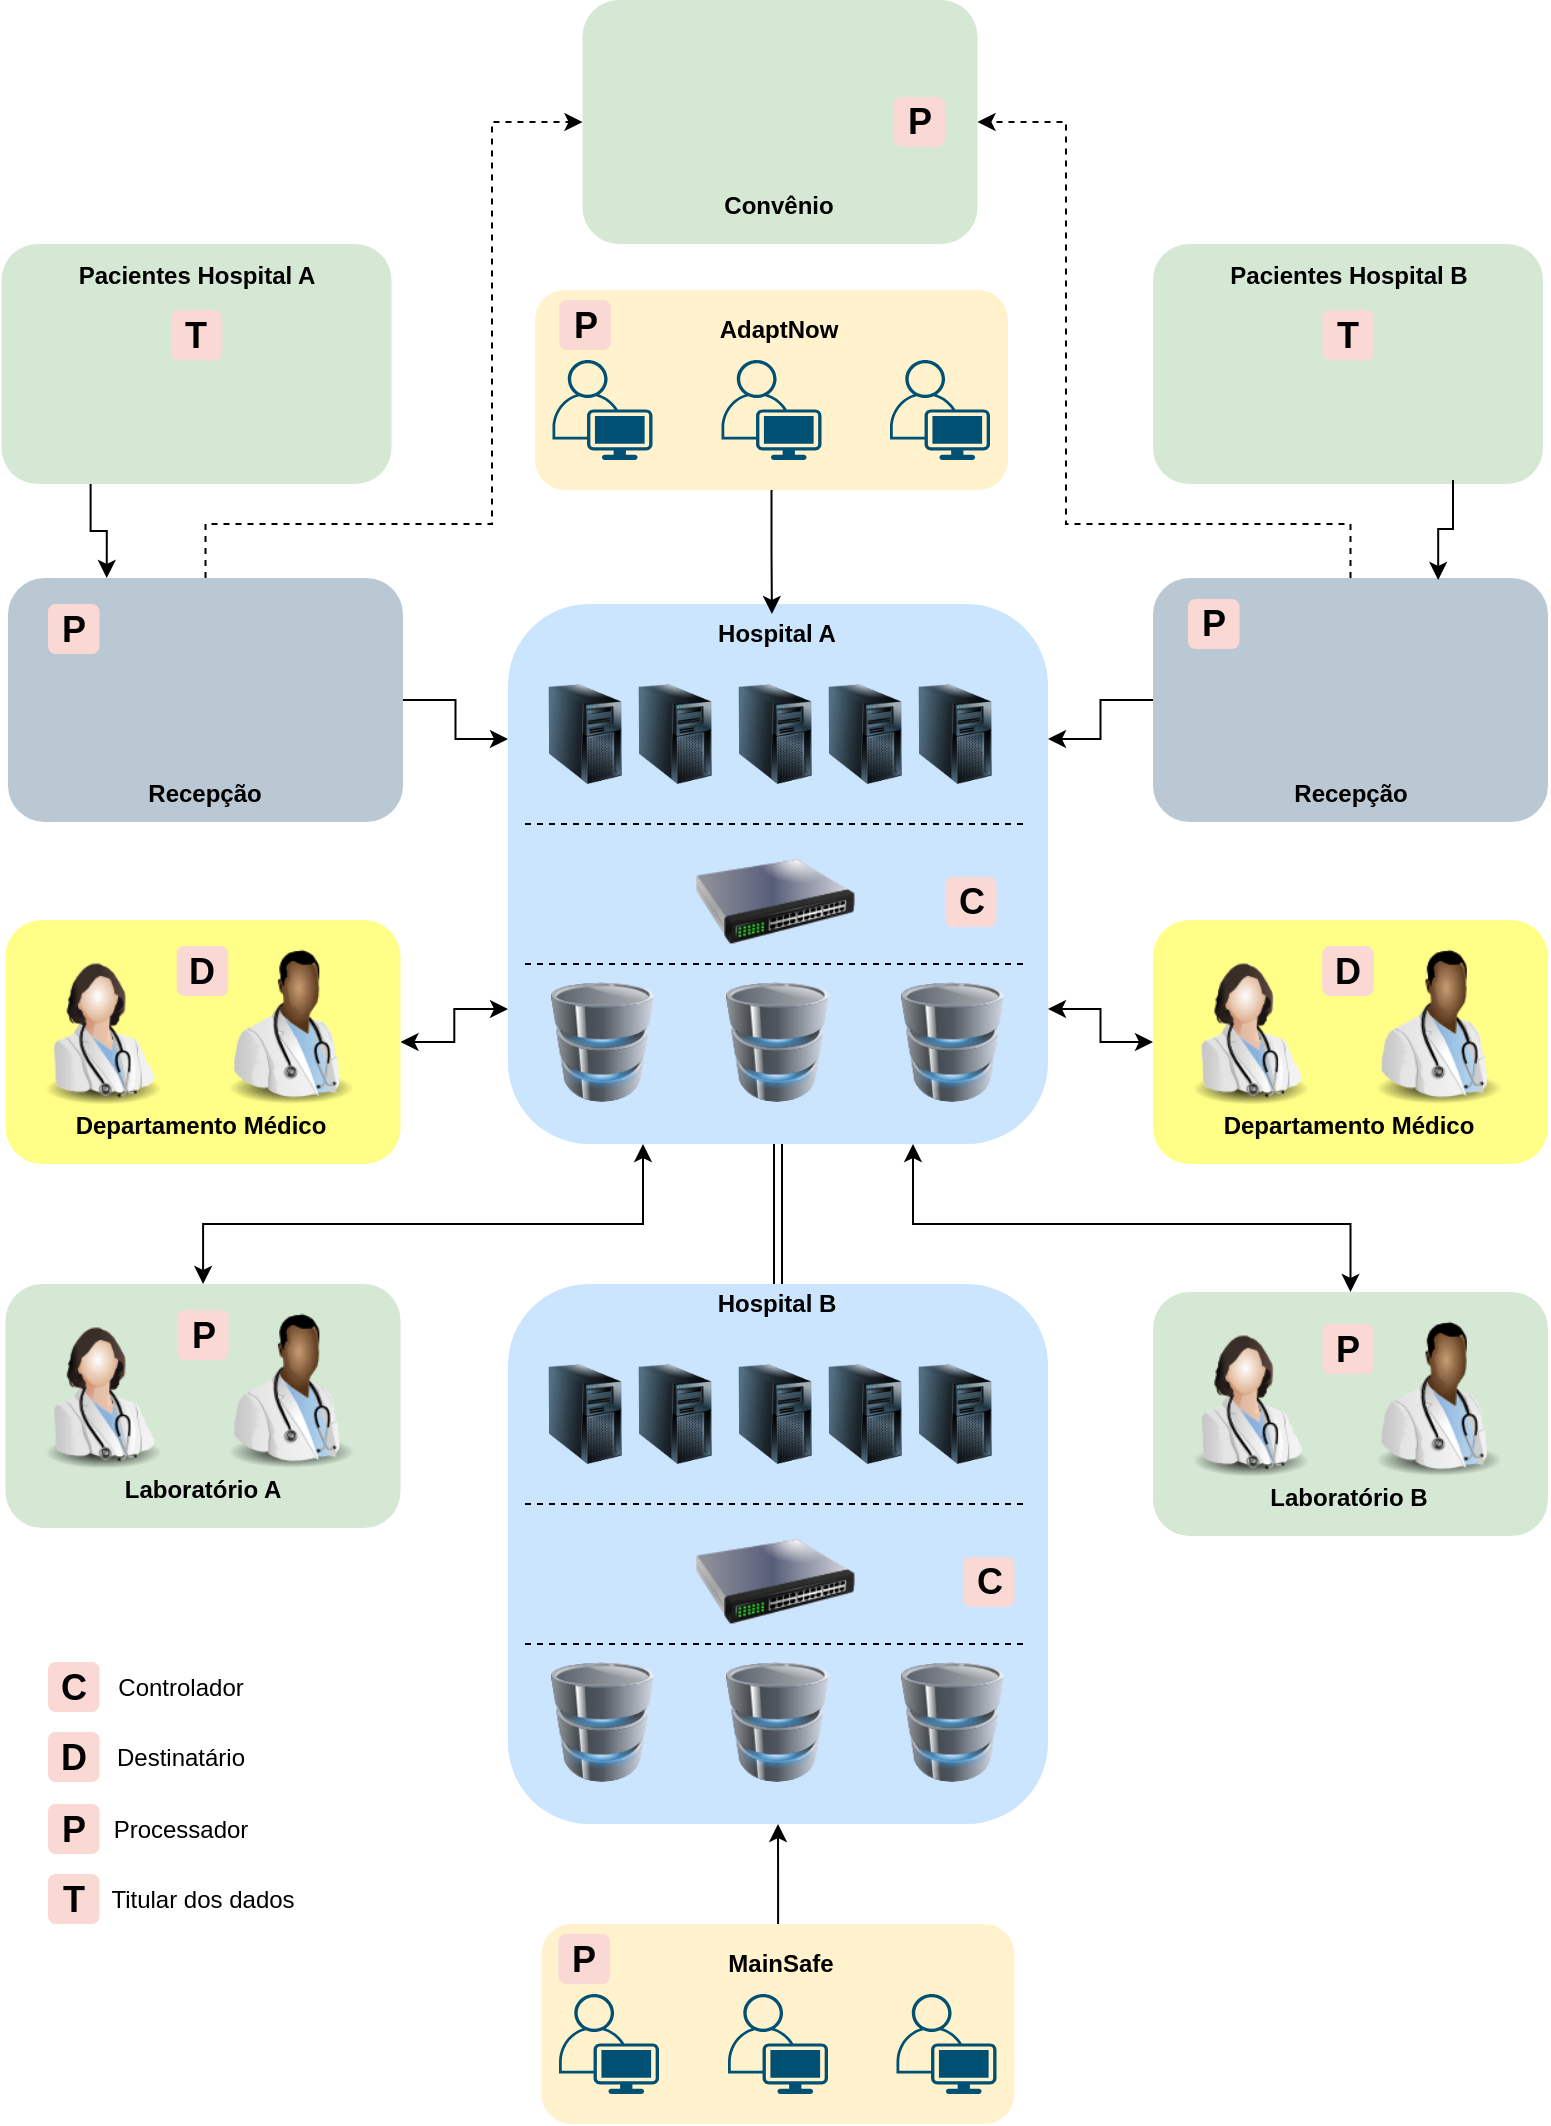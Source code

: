 <mxfile version="12.7.1" type="github">
  <diagram id="g-LBrnXiSPbG32Sn5K1F" name="Page-1">
    <mxGraphModel dx="786" dy="489" grid="1" gridSize="10" guides="1" tooltips="1" connect="1" arrows="1" fold="1" page="1" pageScale="1" pageWidth="850" pageHeight="1100" math="0" shadow="0">
      <root>
        <mxCell id="0" />
        <mxCell id="1" parent="0" />
        <mxCell id="DAUHdwF3H4bGru9ahlEf-74" style="edgeStyle=orthogonalEdgeStyle;rounded=0;orthogonalLoop=1;jettySize=auto;html=1;entryX=1;entryY=0.75;entryDx=0;entryDy=0;startArrow=classic;startFill=1;" parent="1" source="DAUHdwF3H4bGru9ahlEf-70" target="GsFmIiKBM0HKefu53Z2Q-3" edge="1">
          <mxGeometry relative="1" as="geometry" />
        </mxCell>
        <mxCell id="DAUHdwF3H4bGru9ahlEf-70" value="" style="rounded=1;whiteSpace=wrap;html=1;fillColor=#ffff88;strokeColor=none;" parent="1" vertex="1">
          <mxGeometry x="592.5" y="478" width="197.5" height="122" as="geometry" />
        </mxCell>
        <mxCell id="DAUHdwF3H4bGru9ahlEf-69" style="edgeStyle=orthogonalEdgeStyle;rounded=0;orthogonalLoop=1;jettySize=auto;html=1;entryX=1;entryY=0.25;entryDx=0;entryDy=0;startArrow=none;startFill=0;" parent="1" source="DAUHdwF3H4bGru9ahlEf-67" target="GsFmIiKBM0HKefu53Z2Q-3" edge="1">
          <mxGeometry relative="1" as="geometry" />
        </mxCell>
        <mxCell id="8gv8jF8wicnIwYb1pM3B-12" style="edgeStyle=orthogonalEdgeStyle;rounded=0;orthogonalLoop=1;jettySize=auto;html=1;entryX=1;entryY=0.5;entryDx=0;entryDy=0;dashed=1;startArrow=none;startFill=0;" edge="1" parent="1" source="DAUHdwF3H4bGru9ahlEf-67" target="8gv8jF8wicnIwYb1pM3B-9">
          <mxGeometry relative="1" as="geometry">
            <Array as="points">
              <mxPoint x="691" y="280" />
              <mxPoint x="549" y="280" />
              <mxPoint x="549" y="79" />
            </Array>
          </mxGeometry>
        </mxCell>
        <mxCell id="DAUHdwF3H4bGru9ahlEf-67" value="" style="rounded=1;whiteSpace=wrap;html=1;fillColor=#bac8d3;strokeColor=none;" parent="1" vertex="1">
          <mxGeometry x="592.5" y="307" width="197.5" height="122" as="geometry" />
        </mxCell>
        <mxCell id="DAUHdwF3H4bGru9ahlEf-65" value="" style="rounded=1;whiteSpace=wrap;html=1;fillColor=#d5e8d4;strokeColor=none;" parent="1" vertex="1">
          <mxGeometry x="592.5" y="140" width="195" height="120" as="geometry" />
        </mxCell>
        <mxCell id="DAUHdwF3H4bGru9ahlEf-62" value="" style="rounded=1;whiteSpace=wrap;html=1;fillColor=#d5e8d4;strokeColor=none;" parent="1" vertex="1">
          <mxGeometry x="16.75" y="140" width="195" height="120" as="geometry" />
        </mxCell>
        <mxCell id="GsFmIiKBM0HKefu53Z2Q-41" style="edgeStyle=orthogonalEdgeStyle;rounded=0;orthogonalLoop=1;jettySize=auto;html=1;exitX=0.5;exitY=1;exitDx=0;exitDy=0;entryX=0.5;entryY=0;entryDx=0;entryDy=0;shape=link;" parent="1" source="GsFmIiKBM0HKefu53Z2Q-3" target="GsFmIiKBM0HKefu53Z2Q-29" edge="1">
          <mxGeometry relative="1" as="geometry" />
        </mxCell>
        <mxCell id="GsFmIiKBM0HKefu53Z2Q-3" value="" style="rounded=1;whiteSpace=wrap;html=1;fillColor=#cce5ff;strokeColor=none;" parent="1" vertex="1">
          <mxGeometry x="270" y="320" width="270" height="270" as="geometry" />
        </mxCell>
        <mxCell id="GsFmIiKBM0HKefu53Z2Q-12" value="" style="image;html=1;labelBackgroundColor=#ffffff;image=img/lib/clip_art/computers/Server_Tower_128x128.png" parent="1" vertex="1">
          <mxGeometry x="276" y="360" width="65" height="50" as="geometry" />
        </mxCell>
        <mxCell id="GsFmIiKBM0HKefu53Z2Q-18" value="" style="image;html=1;labelBackgroundColor=#ffffff;image=img/lib/clip_art/computers/Server_Tower_128x128.png" parent="1" vertex="1">
          <mxGeometry x="321" y="360" width="65" height="50" as="geometry" />
        </mxCell>
        <mxCell id="GsFmIiKBM0HKefu53Z2Q-19" value="" style="image;html=1;labelBackgroundColor=#ffffff;image=img/lib/clip_art/computers/Server_Tower_128x128.png" parent="1" vertex="1">
          <mxGeometry x="371" y="360" width="65" height="50" as="geometry" />
        </mxCell>
        <mxCell id="GsFmIiKBM0HKefu53Z2Q-20" value="" style="image;html=1;labelBackgroundColor=#ffffff;image=img/lib/clip_art/computers/Server_Tower_128x128.png" parent="1" vertex="1">
          <mxGeometry x="416" y="360" width="65" height="50" as="geometry" />
        </mxCell>
        <mxCell id="GsFmIiKBM0HKefu53Z2Q-21" value="" style="image;html=1;labelBackgroundColor=#ffffff;image=img/lib/clip_art/computers/Server_Tower_128x128.png" parent="1" vertex="1">
          <mxGeometry x="461" y="360" width="65" height="50" as="geometry" />
        </mxCell>
        <mxCell id="GsFmIiKBM0HKefu53Z2Q-22" value="" style="image;html=1;labelBackgroundColor=#ffffff;image=img/lib/clip_art/networking/Switch_128x128.png" parent="1" vertex="1">
          <mxGeometry x="363.5" y="429" width="80" height="80" as="geometry" />
        </mxCell>
        <mxCell id="GsFmIiKBM0HKefu53Z2Q-23" value="" style="endArrow=none;html=1;dashed=1;" parent="1" edge="1">
          <mxGeometry width="50" height="50" relative="1" as="geometry">
            <mxPoint x="278.5" y="430" as="sourcePoint" />
            <mxPoint x="528.5" y="430" as="targetPoint" />
          </mxGeometry>
        </mxCell>
        <mxCell id="GsFmIiKBM0HKefu53Z2Q-25" value="" style="endArrow=none;html=1;dashed=1;" parent="1" edge="1">
          <mxGeometry width="50" height="50" relative="1" as="geometry">
            <mxPoint x="278.5" y="500" as="sourcePoint" />
            <mxPoint x="528.5" y="500" as="targetPoint" />
          </mxGeometry>
        </mxCell>
        <mxCell id="GsFmIiKBM0HKefu53Z2Q-26" value="" style="image;html=1;labelBackgroundColor=#ffffff;image=img/lib/clip_art/computers/Database_128x128.png" parent="1" vertex="1">
          <mxGeometry x="283.5" y="509" width="67.5" height="60" as="geometry" />
        </mxCell>
        <mxCell id="GsFmIiKBM0HKefu53Z2Q-27" value="" style="image;html=1;labelBackgroundColor=#ffffff;image=img/lib/clip_art/computers/Database_128x128.png" parent="1" vertex="1">
          <mxGeometry x="371" y="509" width="67.5" height="60" as="geometry" />
        </mxCell>
        <mxCell id="GsFmIiKBM0HKefu53Z2Q-28" value="" style="image;html=1;labelBackgroundColor=#ffffff;image=img/lib/clip_art/computers/Database_128x128.png" parent="1" vertex="1">
          <mxGeometry x="458.5" y="509" width="67.5" height="60" as="geometry" />
        </mxCell>
        <mxCell id="GsFmIiKBM0HKefu53Z2Q-29" value="" style="rounded=1;whiteSpace=wrap;html=1;fillColor=#cce5ff;strokeColor=none;" parent="1" vertex="1">
          <mxGeometry x="270" y="660" width="270" height="270" as="geometry" />
        </mxCell>
        <mxCell id="GsFmIiKBM0HKefu53Z2Q-30" value="" style="image;html=1;labelBackgroundColor=#ffffff;image=img/lib/clip_art/computers/Server_Tower_128x128.png" parent="1" vertex="1">
          <mxGeometry x="276" y="700" width="65" height="50" as="geometry" />
        </mxCell>
        <mxCell id="GsFmIiKBM0HKefu53Z2Q-31" value="" style="image;html=1;labelBackgroundColor=#ffffff;image=img/lib/clip_art/computers/Server_Tower_128x128.png" parent="1" vertex="1">
          <mxGeometry x="321" y="700" width="65" height="50" as="geometry" />
        </mxCell>
        <mxCell id="GsFmIiKBM0HKefu53Z2Q-32" value="" style="image;html=1;labelBackgroundColor=#ffffff;image=img/lib/clip_art/computers/Server_Tower_128x128.png" parent="1" vertex="1">
          <mxGeometry x="371" y="700" width="65" height="50" as="geometry" />
        </mxCell>
        <mxCell id="GsFmIiKBM0HKefu53Z2Q-33" value="" style="image;html=1;labelBackgroundColor=#ffffff;image=img/lib/clip_art/computers/Server_Tower_128x128.png" parent="1" vertex="1">
          <mxGeometry x="416" y="700" width="65" height="50" as="geometry" />
        </mxCell>
        <mxCell id="GsFmIiKBM0HKefu53Z2Q-34" value="" style="image;html=1;labelBackgroundColor=#ffffff;image=img/lib/clip_art/computers/Server_Tower_128x128.png" parent="1" vertex="1">
          <mxGeometry x="461" y="700" width="65" height="50" as="geometry" />
        </mxCell>
        <mxCell id="GsFmIiKBM0HKefu53Z2Q-35" value="" style="image;html=1;labelBackgroundColor=#ffffff;image=img/lib/clip_art/networking/Switch_128x128.png" parent="1" vertex="1">
          <mxGeometry x="363.5" y="769" width="80" height="80" as="geometry" />
        </mxCell>
        <mxCell id="GsFmIiKBM0HKefu53Z2Q-36" value="" style="endArrow=none;html=1;dashed=1;" parent="1" edge="1">
          <mxGeometry width="50" height="50" relative="1" as="geometry">
            <mxPoint x="278.5" y="770" as="sourcePoint" />
            <mxPoint x="528.5" y="770" as="targetPoint" />
          </mxGeometry>
        </mxCell>
        <mxCell id="GsFmIiKBM0HKefu53Z2Q-37" value="" style="endArrow=none;html=1;dashed=1;" parent="1" edge="1">
          <mxGeometry width="50" height="50" relative="1" as="geometry">
            <mxPoint x="278.5" y="840" as="sourcePoint" />
            <mxPoint x="528.5" y="840" as="targetPoint" />
          </mxGeometry>
        </mxCell>
        <mxCell id="GsFmIiKBM0HKefu53Z2Q-38" value="" style="image;html=1;labelBackgroundColor=#ffffff;image=img/lib/clip_art/computers/Database_128x128.png" parent="1" vertex="1">
          <mxGeometry x="283.5" y="849" width="67.5" height="60" as="geometry" />
        </mxCell>
        <mxCell id="GsFmIiKBM0HKefu53Z2Q-39" value="" style="image;html=1;labelBackgroundColor=#ffffff;image=img/lib/clip_art/computers/Database_128x128.png" parent="1" vertex="1">
          <mxGeometry x="371" y="849" width="67.5" height="60" as="geometry" />
        </mxCell>
        <mxCell id="GsFmIiKBM0HKefu53Z2Q-40" value="" style="image;html=1;labelBackgroundColor=#ffffff;image=img/lib/clip_art/computers/Database_128x128.png" parent="1" vertex="1">
          <mxGeometry x="458.5" y="849" width="67.5" height="60" as="geometry" />
        </mxCell>
        <mxCell id="8gv8jF8wicnIwYb1pM3B-13" style="edgeStyle=orthogonalEdgeStyle;rounded=0;orthogonalLoop=1;jettySize=auto;html=1;entryX=0.25;entryY=0;entryDx=0;entryDy=0;" edge="1" parent="1" source="GsFmIiKBM0HKefu53Z2Q-45" target="DAUHdwF3H4bGru9ahlEf-76">
          <mxGeometry relative="1" as="geometry" />
        </mxCell>
        <mxCell id="GsFmIiKBM0HKefu53Z2Q-45" value="" style="shape=image;html=1;verticalAlign=top;verticalLabelPosition=bottom;labelBackgroundColor=#ffffff;imageAspect=0;aspect=fixed;image=https://cdn3.iconfinder.com/data/icons/tango-icon-library/48/system-users-128.png" parent="1" vertex="1">
          <mxGeometry x="16.25" y="170" width="90" height="90" as="geometry" />
        </mxCell>
        <mxCell id="GsFmIiKBM0HKefu53Z2Q-46" value="" style="shape=image;html=1;verticalAlign=top;verticalLabelPosition=bottom;labelBackgroundColor=#ffffff;imageAspect=0;aspect=fixed;image=https://cdn3.iconfinder.com/data/icons/tango-icon-library/48/system-users-128.png" parent="1" vertex="1">
          <mxGeometry x="121.75" y="170" width="90" height="90" as="geometry" />
        </mxCell>
        <mxCell id="DAUHdwF3H4bGru9ahlEf-2" style="edgeStyle=orthogonalEdgeStyle;rounded=0;orthogonalLoop=1;jettySize=auto;html=1;entryX=0.5;entryY=0;entryDx=0;entryDy=0;" parent="1" edge="1">
          <mxGeometry relative="1" as="geometry">
            <mxPoint x="723.5" y="150" as="sourcePoint" />
          </mxGeometry>
        </mxCell>
        <mxCell id="DAUHdwF3H4bGru9ahlEf-7" value="" style="shape=image;html=1;verticalAlign=top;verticalLabelPosition=bottom;labelBackgroundColor=#ffffff;imageAspect=0;aspect=fixed;image=https://cdn3.iconfinder.com/data/icons/tango-icon-library/48/system-users-128.png" parent="1" vertex="1">
          <mxGeometry x="590" y="168" width="90" height="90" as="geometry" />
        </mxCell>
        <mxCell id="8gv8jF8wicnIwYb1pM3B-14" style="edgeStyle=orthogonalEdgeStyle;rounded=0;orthogonalLoop=1;jettySize=auto;html=1;entryX=0.722;entryY=0.008;entryDx=0;entryDy=0;entryPerimeter=0;" edge="1" parent="1" source="DAUHdwF3H4bGru9ahlEf-9" target="DAUHdwF3H4bGru9ahlEf-67">
          <mxGeometry relative="1" as="geometry" />
        </mxCell>
        <mxCell id="DAUHdwF3H4bGru9ahlEf-9" value="" style="shape=image;html=1;verticalAlign=top;verticalLabelPosition=bottom;labelBackgroundColor=#ffffff;imageAspect=0;aspect=fixed;image=https://cdn3.iconfinder.com/data/icons/tango-icon-library/48/system-users-128.png" parent="1" vertex="1">
          <mxGeometry x="697.5" y="168" width="90" height="90" as="geometry" />
        </mxCell>
        <mxCell id="DAUHdwF3H4bGru9ahlEf-10" value="" style="shape=image;html=1;verticalAlign=top;verticalLabelPosition=bottom;labelBackgroundColor=#ffffff;imageAspect=0;aspect=fixed;image=https://cdn3.iconfinder.com/data/icons/airport-transportation-vol-3/512/a3-11-128.png" parent="1" vertex="1">
          <mxGeometry x="651.25" y="325" width="80" height="80" as="geometry" />
        </mxCell>
        <mxCell id="DAUHdwF3H4bGru9ahlEf-12" value="&lt;b&gt;Hospital A&lt;/b&gt;" style="text;html=1;align=center;verticalAlign=middle;resizable=0;points=[];autosize=1;" parent="1" vertex="1">
          <mxGeometry x="368.5" y="325" width="70" height="20" as="geometry" />
        </mxCell>
        <mxCell id="DAUHdwF3H4bGru9ahlEf-13" value="&lt;b&gt;Hospital B&lt;/b&gt;" style="text;html=1;align=center;verticalAlign=middle;resizable=0;points=[];autosize=1;" parent="1" vertex="1">
          <mxGeometry x="368.5" y="660" width="70" height="20" as="geometry" />
        </mxCell>
        <mxCell id="DAUHdwF3H4bGru9ahlEf-25" value="" style="image;html=1;labelBackgroundColor=#ffffff;image=img/lib/clip_art/people/Doctor_Woman_128x128.png" parent="1" vertex="1">
          <mxGeometry x="600" y="491" width="80" height="80" as="geometry" />
        </mxCell>
        <mxCell id="DAUHdwF3H4bGru9ahlEf-29" value="&lt;b&gt;Pacientes Hospital A&lt;/b&gt;" style="text;html=1;align=center;verticalAlign=middle;resizable=0;points=[];autosize=1;" parent="1" vertex="1">
          <mxGeometry x="49.25" y="146" width="130" height="20" as="geometry" />
        </mxCell>
        <mxCell id="DAUHdwF3H4bGru9ahlEf-30" value="&lt;b&gt;Pacientes Hospital B&lt;/b&gt;" style="text;html=1;align=center;verticalAlign=middle;resizable=0;points=[];autosize=1;" parent="1" vertex="1">
          <mxGeometry x="625" y="146" width="130" height="20" as="geometry" />
        </mxCell>
        <mxCell id="DAUHdwF3H4bGru9ahlEf-38" style="edgeStyle=orthogonalEdgeStyle;rounded=0;orthogonalLoop=1;jettySize=auto;html=1;entryX=0.478;entryY=0;entryDx=0;entryDy=0;entryPerimeter=0;startArrow=none;startFill=0;" parent="1" source="DAUHdwF3H4bGru9ahlEf-34" target="DAUHdwF3H4bGru9ahlEf-12" edge="1">
          <mxGeometry relative="1" as="geometry" />
        </mxCell>
        <mxCell id="DAUHdwF3H4bGru9ahlEf-34" value="" style="rounded=1;whiteSpace=wrap;html=1;fillColor=#fff2cc;strokeColor=none;" parent="1" vertex="1">
          <mxGeometry x="283.5" y="163" width="236.5" height="100" as="geometry" />
        </mxCell>
        <mxCell id="DAUHdwF3H4bGru9ahlEf-35" value="" style="points=[[0.35,0,0],[0.98,0.51,0],[1,0.71,0],[0.67,1,0],[0,0.795,0],[0,0.65,0]];verticalLabelPosition=bottom;html=1;verticalAlign=top;aspect=fixed;align=center;pointerEvents=1;shape=mxgraph.cisco19.user;fillColor=#005073;strokeColor=none;" parent="1" vertex="1">
          <mxGeometry x="292.25" y="198" width="50" height="50" as="geometry" />
        </mxCell>
        <mxCell id="DAUHdwF3H4bGru9ahlEf-36" value="" style="points=[[0.35,0,0],[0.98,0.51,0],[1,0.71,0],[0.67,1,0],[0,0.795,0],[0,0.65,0]];verticalLabelPosition=bottom;html=1;verticalAlign=top;aspect=fixed;align=center;pointerEvents=1;shape=mxgraph.cisco19.user;fillColor=#005073;strokeColor=none;" parent="1" vertex="1">
          <mxGeometry x="376.75" y="198" width="50" height="50" as="geometry" />
        </mxCell>
        <mxCell id="DAUHdwF3H4bGru9ahlEf-37" value="" style="points=[[0.35,0,0],[0.98,0.51,0],[1,0.71,0],[0.67,1,0],[0,0.795,0],[0,0.65,0]];verticalLabelPosition=bottom;html=1;verticalAlign=top;aspect=fixed;align=center;pointerEvents=1;shape=mxgraph.cisco19.user;fillColor=#005073;strokeColor=none;" parent="1" vertex="1">
          <mxGeometry x="461" y="198" width="50" height="50" as="geometry" />
        </mxCell>
        <mxCell id="DAUHdwF3H4bGru9ahlEf-39" value="&lt;b&gt;AdaptNow&lt;/b&gt;" style="text;html=1;align=center;verticalAlign=middle;resizable=0;points=[];autosize=1;" parent="1" vertex="1">
          <mxGeometry x="370" y="173" width="70" height="20" as="geometry" />
        </mxCell>
        <mxCell id="DAUHdwF3H4bGru9ahlEf-42" value="" style="image;html=1;labelBackgroundColor=#ffffff;image=img/lib/clip_art/people/Doctor_Man_Black_128x128.png" parent="1" vertex="1">
          <mxGeometry x="695" y="491" width="80" height="80" as="geometry" />
        </mxCell>
        <mxCell id="DAUHdwF3H4bGru9ahlEf-48" style="edgeStyle=orthogonalEdgeStyle;rounded=0;orthogonalLoop=1;jettySize=auto;html=1;entryX=0.5;entryY=1;entryDx=0;entryDy=0;startArrow=none;startFill=0;" parent="1" source="DAUHdwF3H4bGru9ahlEf-43" target="GsFmIiKBM0HKefu53Z2Q-29" edge="1">
          <mxGeometry relative="1" as="geometry" />
        </mxCell>
        <mxCell id="DAUHdwF3H4bGru9ahlEf-43" value="" style="rounded=1;whiteSpace=wrap;html=1;fillColor=#fff2cc;strokeColor=none;" parent="1" vertex="1">
          <mxGeometry x="286.75" y="980" width="236.5" height="100" as="geometry" />
        </mxCell>
        <mxCell id="DAUHdwF3H4bGru9ahlEf-44" value="" style="points=[[0.35,0,0],[0.98,0.51,0],[1,0.71,0],[0.67,1,0],[0,0.795,0],[0,0.65,0]];verticalLabelPosition=bottom;html=1;verticalAlign=top;aspect=fixed;align=center;pointerEvents=1;shape=mxgraph.cisco19.user;fillColor=#005073;strokeColor=none;" parent="1" vertex="1">
          <mxGeometry x="295.5" y="1015" width="50" height="50" as="geometry" />
        </mxCell>
        <mxCell id="DAUHdwF3H4bGru9ahlEf-45" value="" style="points=[[0.35,0,0],[0.98,0.51,0],[1,0.71,0],[0.67,1,0],[0,0.795,0],[0,0.65,0]];verticalLabelPosition=bottom;html=1;verticalAlign=top;aspect=fixed;align=center;pointerEvents=1;shape=mxgraph.cisco19.user;fillColor=#005073;strokeColor=none;" parent="1" vertex="1">
          <mxGeometry x="380" y="1015" width="50" height="50" as="geometry" />
        </mxCell>
        <mxCell id="DAUHdwF3H4bGru9ahlEf-46" value="" style="points=[[0.35,0,0],[0.98,0.51,0],[1,0.71,0],[0.67,1,0],[0,0.795,0],[0,0.65,0]];verticalLabelPosition=bottom;html=1;verticalAlign=top;aspect=fixed;align=center;pointerEvents=1;shape=mxgraph.cisco19.user;fillColor=#005073;strokeColor=none;" parent="1" vertex="1">
          <mxGeometry x="464.25" y="1015" width="50" height="50" as="geometry" />
        </mxCell>
        <mxCell id="DAUHdwF3H4bGru9ahlEf-47" value="&lt;b&gt;MainSafe&lt;/b&gt;" style="text;html=1;align=center;verticalAlign=middle;resizable=0;points=[];autosize=1;" parent="1" vertex="1">
          <mxGeometry x="371" y="990" width="70" height="20" as="geometry" />
        </mxCell>
        <mxCell id="DAUHdwF3H4bGru9ahlEf-49" value="&lt;b&gt;Recepção&lt;br&gt;&lt;/b&gt;" style="text;html=1;align=center;verticalAlign=middle;resizable=0;points=[];autosize=1;" parent="1" vertex="1">
          <mxGeometry x="656.25" y="405" width="70" height="20" as="geometry" />
        </mxCell>
        <mxCell id="DAUHdwF3H4bGru9ahlEf-58" value="&lt;b&gt;Departamento Médico&lt;br&gt;&lt;/b&gt;" style="text;html=1;align=center;verticalAlign=middle;resizable=0;points=[];autosize=1;" parent="1" vertex="1">
          <mxGeometry x="620" y="571" width="140" height="20" as="geometry" />
        </mxCell>
        <mxCell id="DAUHdwF3H4bGru9ahlEf-85" style="edgeStyle=orthogonalEdgeStyle;rounded=0;orthogonalLoop=1;jettySize=auto;html=1;entryX=0;entryY=0.75;entryDx=0;entryDy=0;startArrow=classic;startFill=1;" parent="1" source="DAUHdwF3H4bGru9ahlEf-75" target="GsFmIiKBM0HKefu53Z2Q-3" edge="1">
          <mxGeometry relative="1" as="geometry" />
        </mxCell>
        <mxCell id="DAUHdwF3H4bGru9ahlEf-75" value="" style="rounded=1;whiteSpace=wrap;html=1;fillColor=#ffff88;strokeColor=none;" parent="1" vertex="1">
          <mxGeometry x="18.75" y="478" width="197.5" height="122" as="geometry" />
        </mxCell>
        <mxCell id="DAUHdwF3H4bGru9ahlEf-84" style="edgeStyle=orthogonalEdgeStyle;rounded=0;orthogonalLoop=1;jettySize=auto;html=1;entryX=0;entryY=0.25;entryDx=0;entryDy=0;startArrow=none;startFill=0;" parent="1" source="DAUHdwF3H4bGru9ahlEf-76" target="GsFmIiKBM0HKefu53Z2Q-3" edge="1">
          <mxGeometry relative="1" as="geometry" />
        </mxCell>
        <mxCell id="8gv8jF8wicnIwYb1pM3B-34" style="edgeStyle=orthogonalEdgeStyle;rounded=0;orthogonalLoop=1;jettySize=auto;html=1;entryX=0;entryY=0.5;entryDx=0;entryDy=0;startArrow=none;startFill=0;endArrow=classic;endFill=1;dashed=1;" edge="1" parent="1" source="DAUHdwF3H4bGru9ahlEf-76" target="8gv8jF8wicnIwYb1pM3B-9">
          <mxGeometry relative="1" as="geometry">
            <Array as="points">
              <mxPoint x="119" y="280" />
              <mxPoint x="262" y="280" />
              <mxPoint x="262" y="79" />
            </Array>
          </mxGeometry>
        </mxCell>
        <mxCell id="DAUHdwF3H4bGru9ahlEf-76" value="" style="rounded=1;whiteSpace=wrap;html=1;fillColor=#bac8d3;strokeColor=none;" parent="1" vertex="1">
          <mxGeometry x="20" y="307" width="197.5" height="122" as="geometry" />
        </mxCell>
        <mxCell id="DAUHdwF3H4bGru9ahlEf-77" value="" style="shape=image;html=1;verticalAlign=top;verticalLabelPosition=bottom;labelBackgroundColor=#ffffff;imageAspect=0;aspect=fixed;image=https://cdn3.iconfinder.com/data/icons/airport-transportation-vol-3/512/a3-11-128.png" parent="1" vertex="1">
          <mxGeometry x="76.25" y="325" width="80" height="80" as="geometry" />
        </mxCell>
        <mxCell id="DAUHdwF3H4bGru9ahlEf-79" value="" style="image;html=1;labelBackgroundColor=#ffffff;image=img/lib/clip_art/people/Doctor_Woman_128x128.png" parent="1" vertex="1">
          <mxGeometry x="26.25" y="491" width="80" height="80" as="geometry" />
        </mxCell>
        <mxCell id="DAUHdwF3H4bGru9ahlEf-80" value="" style="image;html=1;labelBackgroundColor=#ffffff;image=img/lib/clip_art/people/Doctor_Man_Black_128x128.png" parent="1" vertex="1">
          <mxGeometry x="121.25" y="491" width="80" height="80" as="geometry" />
        </mxCell>
        <mxCell id="DAUHdwF3H4bGru9ahlEf-83" value="&lt;b&gt;Departamento Médico&lt;br&gt;&lt;/b&gt;" style="text;html=1;align=center;verticalAlign=middle;resizable=0;points=[];autosize=1;" parent="1" vertex="1">
          <mxGeometry x="46.25" y="571" width="140" height="20" as="geometry" />
        </mxCell>
        <mxCell id="DAUHdwF3H4bGru9ahlEf-86" value="&lt;b&gt;Recepção&lt;br&gt;&lt;/b&gt;" style="text;html=1;align=center;verticalAlign=middle;resizable=0;points=[];autosize=1;" parent="1" vertex="1">
          <mxGeometry x="82.5" y="405" width="70" height="20" as="geometry" />
        </mxCell>
        <mxCell id="8gv8jF8wicnIwYb1pM3B-6" style="edgeStyle=orthogonalEdgeStyle;rounded=0;orthogonalLoop=1;jettySize=auto;html=1;entryX=0.25;entryY=1;entryDx=0;entryDy=0;endArrow=classic;endFill=1;startArrow=classic;startFill=1;" edge="1" parent="1" source="8gv8jF8wicnIwYb1pM3B-1" target="GsFmIiKBM0HKefu53Z2Q-3">
          <mxGeometry relative="1" as="geometry">
            <Array as="points">
              <mxPoint x="118" y="630" />
              <mxPoint x="338" y="630" />
            </Array>
          </mxGeometry>
        </mxCell>
        <mxCell id="8gv8jF8wicnIwYb1pM3B-1" value="" style="rounded=1;whiteSpace=wrap;html=1;fillColor=#d5e8d4;strokeColor=none;" vertex="1" parent="1">
          <mxGeometry x="18.75" y="660" width="197.5" height="122" as="geometry" />
        </mxCell>
        <mxCell id="8gv8jF8wicnIwYb1pM3B-2" value="" style="image;html=1;labelBackgroundColor=#ffffff;image=img/lib/clip_art/people/Doctor_Woman_128x128.png" vertex="1" parent="1">
          <mxGeometry x="26.25" y="673" width="80" height="80" as="geometry" />
        </mxCell>
        <mxCell id="8gv8jF8wicnIwYb1pM3B-3" value="" style="image;html=1;labelBackgroundColor=#ffffff;image=img/lib/clip_art/people/Doctor_Man_Black_128x128.png" vertex="1" parent="1">
          <mxGeometry x="121.25" y="673" width="80" height="80" as="geometry" />
        </mxCell>
        <mxCell id="8gv8jF8wicnIwYb1pM3B-4" value="&lt;b&gt;Laboratório A&lt;br&gt;&lt;/b&gt;" style="text;html=1;align=center;verticalAlign=middle;resizable=0;points=[];autosize=1;" vertex="1" parent="1">
          <mxGeometry x="72.25" y="753" width="90" height="20" as="geometry" />
        </mxCell>
        <mxCell id="8gv8jF8wicnIwYb1pM3B-9" value="" style="rounded=1;whiteSpace=wrap;html=1;fillColor=#d5e8d4;strokeColor=none;" vertex="1" parent="1">
          <mxGeometry x="307.25" y="18" width="197.5" height="122" as="geometry" />
        </mxCell>
        <mxCell id="8gv8jF8wicnIwYb1pM3B-10" value="&lt;b&gt;Convênio&lt;br&gt;&lt;/b&gt;" style="text;html=1;align=center;verticalAlign=middle;resizable=0;points=[];autosize=1;" vertex="1" parent="1">
          <mxGeometry x="369.75" y="111" width="70" height="20" as="geometry" />
        </mxCell>
        <mxCell id="8gv8jF8wicnIwYb1pM3B-7" value="" style="shape=image;html=1;verticalAlign=top;verticalLabelPosition=bottom;labelBackgroundColor=#ffffff;imageAspect=0;aspect=fixed;image=https://cdn4.iconfinder.com/data/icons/BRILLIANT/accounting/png/128/executive.png" vertex="1" parent="1">
          <mxGeometry x="362.25" y="26" width="90" height="90" as="geometry" />
        </mxCell>
        <mxCell id="8gv8jF8wicnIwYb1pM3B-19" style="edgeStyle=orthogonalEdgeStyle;rounded=0;orthogonalLoop=1;jettySize=auto;html=1;entryX=0.75;entryY=1;entryDx=0;entryDy=0;startArrow=classic;startFill=1;endArrow=classic;endFill=1;" edge="1" parent="1" source="8gv8jF8wicnIwYb1pM3B-15" target="GsFmIiKBM0HKefu53Z2Q-3">
          <mxGeometry relative="1" as="geometry">
            <Array as="points">
              <mxPoint x="691" y="630" />
              <mxPoint x="473" y="630" />
            </Array>
          </mxGeometry>
        </mxCell>
        <mxCell id="8gv8jF8wicnIwYb1pM3B-15" value="" style="rounded=1;whiteSpace=wrap;html=1;fillColor=#d5e8d4;strokeColor=none;" vertex="1" parent="1">
          <mxGeometry x="592.5" y="664" width="197.5" height="122" as="geometry" />
        </mxCell>
        <mxCell id="8gv8jF8wicnIwYb1pM3B-16" value="" style="image;html=1;labelBackgroundColor=#ffffff;image=img/lib/clip_art/people/Doctor_Woman_128x128.png" vertex="1" parent="1">
          <mxGeometry x="600" y="677" width="80" height="80" as="geometry" />
        </mxCell>
        <mxCell id="8gv8jF8wicnIwYb1pM3B-17" value="" style="image;html=1;labelBackgroundColor=#ffffff;image=img/lib/clip_art/people/Doctor_Man_Black_128x128.png" vertex="1" parent="1">
          <mxGeometry x="695" y="677" width="80" height="80" as="geometry" />
        </mxCell>
        <mxCell id="8gv8jF8wicnIwYb1pM3B-18" value="&lt;b&gt;Laboratório B&lt;br&gt;&lt;/b&gt;" style="text;html=1;align=center;verticalAlign=middle;resizable=0;points=[];autosize=1;" vertex="1" parent="1">
          <mxGeometry x="645" y="757" width="90" height="20" as="geometry" />
        </mxCell>
        <mxCell id="8gv8jF8wicnIwYb1pM3B-20" value="&lt;b&gt;&lt;font style=&quot;font-size: 18px&quot;&gt;T&lt;/font&gt;&lt;/b&gt;" style="rounded=1;whiteSpace=wrap;html=1;fillColor=#fad9d5;strokeColor=none;" vertex="1" parent="1">
          <mxGeometry x="101.38" y="173" width="25.75" height="25" as="geometry" />
        </mxCell>
        <mxCell id="8gv8jF8wicnIwYb1pM3B-21" value="&lt;b&gt;&lt;font style=&quot;font-size: 18px&quot;&gt;T&lt;/font&gt;&lt;/b&gt;" style="rounded=1;whiteSpace=wrap;html=1;fillColor=#fad9d5;strokeColor=none;" vertex="1" parent="1">
          <mxGeometry x="677.13" y="173" width="25.75" height="25" as="geometry" />
        </mxCell>
        <mxCell id="8gv8jF8wicnIwYb1pM3B-22" value="&lt;b&gt;&lt;font style=&quot;font-size: 18px&quot;&gt;P&lt;/font&gt;&lt;/b&gt;" style="rounded=1;whiteSpace=wrap;html=1;fillColor=#fad9d5;strokeColor=none;" vertex="1" parent="1">
          <mxGeometry x="295.63" y="168" width="25.75" height="25" as="geometry" />
        </mxCell>
        <mxCell id="8gv8jF8wicnIwYb1pM3B-23" value="&lt;b&gt;&lt;font style=&quot;font-size: 18px&quot;&gt;P&lt;/font&gt;&lt;/b&gt;" style="rounded=1;whiteSpace=wrap;html=1;fillColor=#fad9d5;strokeColor=none;" vertex="1" parent="1">
          <mxGeometry x="295.25" y="985" width="25.75" height="25" as="geometry" />
        </mxCell>
        <mxCell id="8gv8jF8wicnIwYb1pM3B-24" value="&lt;b&gt;&lt;font style=&quot;font-size: 18px&quot;&gt;P&lt;/font&gt;&lt;/b&gt;" style="rounded=1;whiteSpace=wrap;html=1;fillColor=#fad9d5;strokeColor=none;" vertex="1" parent="1">
          <mxGeometry x="677.13" y="680" width="25.75" height="25" as="geometry" />
        </mxCell>
        <mxCell id="8gv8jF8wicnIwYb1pM3B-25" value="&lt;b&gt;&lt;font style=&quot;font-size: 18px&quot;&gt;P&lt;/font&gt;&lt;/b&gt;" style="rounded=1;whiteSpace=wrap;html=1;fillColor=#fad9d5;strokeColor=none;" vertex="1" parent="1">
          <mxGeometry x="104.63" y="673" width="25.75" height="25" as="geometry" />
        </mxCell>
        <mxCell id="8gv8jF8wicnIwYb1pM3B-26" value="&lt;b&gt;&lt;font style=&quot;font-size: 18px&quot;&gt;D&lt;/font&gt;&lt;/b&gt;" style="rounded=1;whiteSpace=wrap;html=1;fillColor=#fad9d5;strokeColor=none;" vertex="1" parent="1">
          <mxGeometry x="104.38" y="491" width="25.75" height="25" as="geometry" />
        </mxCell>
        <mxCell id="8gv8jF8wicnIwYb1pM3B-27" value="&lt;b&gt;&lt;font style=&quot;font-size: 18px&quot;&gt;D&lt;/font&gt;&lt;/b&gt;" style="rounded=1;whiteSpace=wrap;html=1;fillColor=#fad9d5;strokeColor=none;" vertex="1" parent="1">
          <mxGeometry x="677.13" y="491" width="25.75" height="25" as="geometry" />
        </mxCell>
        <mxCell id="8gv8jF8wicnIwYb1pM3B-28" value="&lt;b&gt;&lt;font style=&quot;font-size: 18px&quot;&gt;P&lt;/font&gt;&lt;/b&gt;" style="rounded=1;whiteSpace=wrap;html=1;fillColor=#fad9d5;strokeColor=none;" vertex="1" parent="1">
          <mxGeometry x="610" y="317.5" width="25.75" height="25" as="geometry" />
        </mxCell>
        <mxCell id="8gv8jF8wicnIwYb1pM3B-29" value="&lt;b&gt;&lt;font style=&quot;font-size: 18px&quot;&gt;P&lt;/font&gt;&lt;/b&gt;" style="rounded=1;whiteSpace=wrap;html=1;fillColor=#fad9d5;strokeColor=none;" vertex="1" parent="1">
          <mxGeometry x="40" y="320" width="25.75" height="25" as="geometry" />
        </mxCell>
        <mxCell id="8gv8jF8wicnIwYb1pM3B-31" value="&lt;b&gt;&lt;font style=&quot;font-size: 18px&quot;&gt;C&lt;/font&gt;&lt;/b&gt;" style="rounded=1;whiteSpace=wrap;html=1;fillColor=#fad9d5;strokeColor=none;" vertex="1" parent="1">
          <mxGeometry x="497.5" y="796.5" width="25.75" height="25" as="geometry" />
        </mxCell>
        <mxCell id="8gv8jF8wicnIwYb1pM3B-32" value="&lt;b&gt;&lt;font style=&quot;font-size: 18px&quot;&gt;C&lt;/font&gt;&lt;/b&gt;" style="rounded=1;whiteSpace=wrap;html=1;fillColor=#fad9d5;strokeColor=none;" vertex="1" parent="1">
          <mxGeometry x="488.5" y="456.5" width="25.75" height="25" as="geometry" />
        </mxCell>
        <mxCell id="8gv8jF8wicnIwYb1pM3B-33" value="&lt;span style=&quot;font-size: 18px&quot;&gt;&lt;b&gt;P&lt;/b&gt;&lt;/span&gt;" style="rounded=1;whiteSpace=wrap;html=1;fillColor=#fad9d5;strokeColor=none;" vertex="1" parent="1">
          <mxGeometry x="462.75" y="66.5" width="25.75" height="25" as="geometry" />
        </mxCell>
        <mxCell id="8gv8jF8wicnIwYb1pM3B-35" value="&lt;b&gt;&lt;font style=&quot;font-size: 18px&quot;&gt;C&lt;/font&gt;&lt;/b&gt;" style="rounded=1;whiteSpace=wrap;html=1;fillColor=#fad9d5;strokeColor=none;" vertex="1" parent="1">
          <mxGeometry x="40" y="849" width="25.75" height="25" as="geometry" />
        </mxCell>
        <mxCell id="8gv8jF8wicnIwYb1pM3B-36" value="Controlador" style="text;html=1;align=center;verticalAlign=middle;resizable=0;points=[];autosize=1;" vertex="1" parent="1">
          <mxGeometry x="65.75" y="851.5" width="80" height="20" as="geometry" />
        </mxCell>
        <mxCell id="8gv8jF8wicnIwYb1pM3B-37" value="&lt;b&gt;&lt;font style=&quot;font-size: 18px&quot;&gt;P&lt;/font&gt;&lt;/b&gt;" style="rounded=1;whiteSpace=wrap;html=1;fillColor=#fad9d5;strokeColor=none;" vertex="1" parent="1">
          <mxGeometry x="40" y="920" width="25.75" height="25" as="geometry" />
        </mxCell>
        <mxCell id="8gv8jF8wicnIwYb1pM3B-38" value="Processador" style="text;html=1;align=center;verticalAlign=middle;resizable=0;points=[];autosize=1;" vertex="1" parent="1">
          <mxGeometry x="65.75" y="922.5" width="80" height="20" as="geometry" />
        </mxCell>
        <mxCell id="8gv8jF8wicnIwYb1pM3B-41" value="&lt;b&gt;&lt;font style=&quot;font-size: 18px&quot;&gt;D&lt;/font&gt;&lt;/b&gt;" style="rounded=1;whiteSpace=wrap;html=1;fillColor=#fad9d5;strokeColor=none;" vertex="1" parent="1">
          <mxGeometry x="40" y="884" width="25.75" height="25" as="geometry" />
        </mxCell>
        <mxCell id="8gv8jF8wicnIwYb1pM3B-42" value="Destinatário" style="text;html=1;align=center;verticalAlign=middle;resizable=0;points=[];autosize=1;" vertex="1" parent="1">
          <mxGeometry x="65.75" y="886.5" width="80" height="20" as="geometry" />
        </mxCell>
        <mxCell id="8gv8jF8wicnIwYb1pM3B-43" value="&lt;b&gt;&lt;font style=&quot;font-size: 18px&quot;&gt;T&lt;/font&gt;&lt;/b&gt;" style="rounded=1;whiteSpace=wrap;html=1;fillColor=#fad9d5;strokeColor=none;" vertex="1" parent="1">
          <mxGeometry x="40" y="955" width="25.75" height="25" as="geometry" />
        </mxCell>
        <mxCell id="8gv8jF8wicnIwYb1pM3B-44" value="Titular dos dados" style="text;html=1;align=center;verticalAlign=middle;resizable=0;points=[];autosize=1;" vertex="1" parent="1">
          <mxGeometry x="62.25" y="957.5" width="110" height="20" as="geometry" />
        </mxCell>
      </root>
    </mxGraphModel>
  </diagram>
</mxfile>
